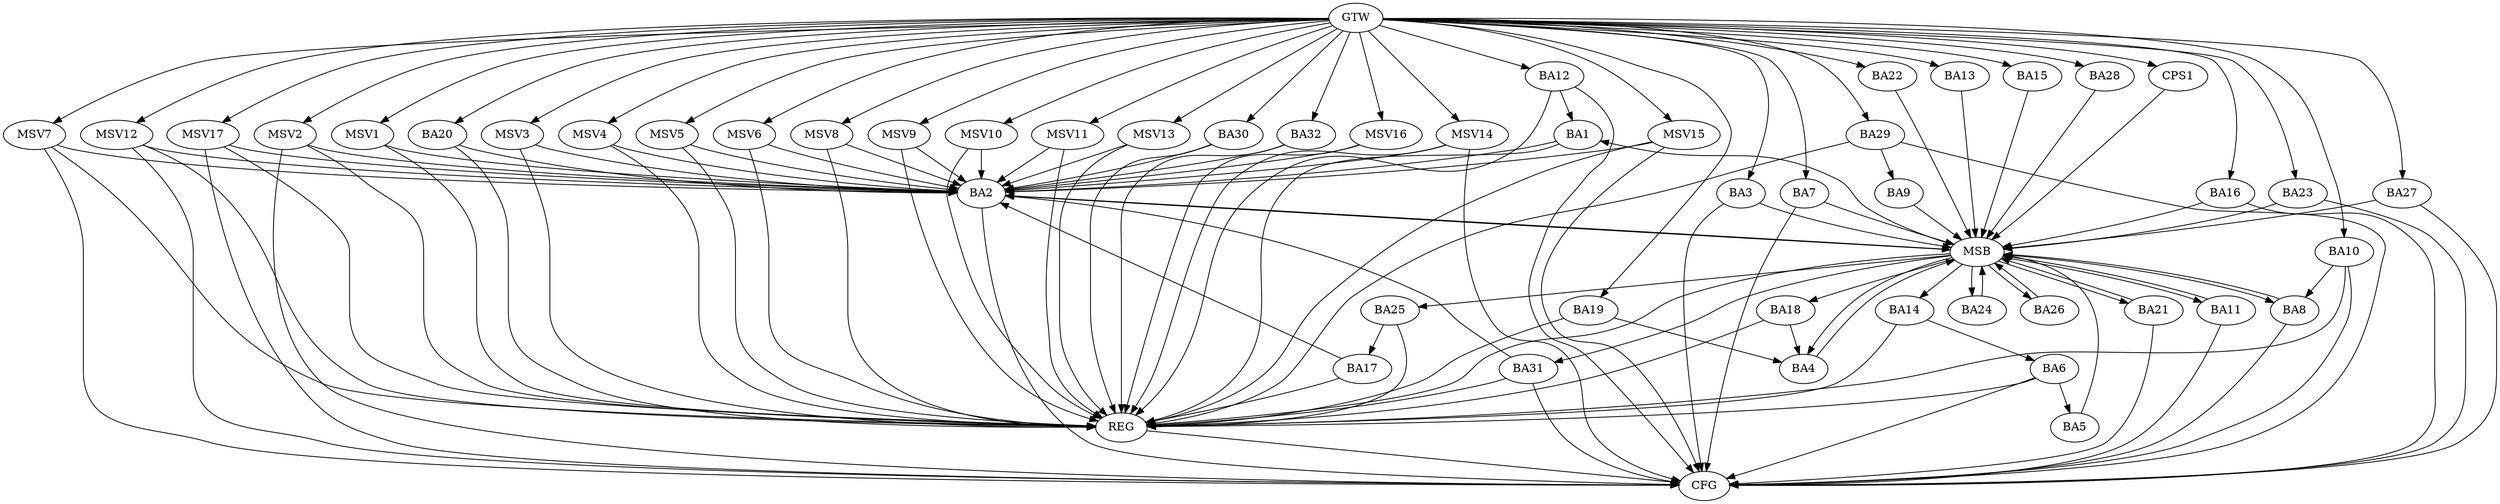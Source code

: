 strict digraph G {
  BA1 [ label="BA1" ];
  BA2 [ label="BA2" ];
  BA3 [ label="BA3" ];
  BA4 [ label="BA4" ];
  BA5 [ label="BA5" ];
  BA6 [ label="BA6" ];
  BA7 [ label="BA7" ];
  BA8 [ label="BA8" ];
  BA9 [ label="BA9" ];
  BA10 [ label="BA10" ];
  BA11 [ label="BA11" ];
  BA12 [ label="BA12" ];
  BA13 [ label="BA13" ];
  BA14 [ label="BA14" ];
  BA15 [ label="BA15" ];
  BA16 [ label="BA16" ];
  BA17 [ label="BA17" ];
  BA18 [ label="BA18" ];
  BA19 [ label="BA19" ];
  BA20 [ label="BA20" ];
  BA21 [ label="BA21" ];
  BA22 [ label="BA22" ];
  BA23 [ label="BA23" ];
  BA24 [ label="BA24" ];
  BA25 [ label="BA25" ];
  BA26 [ label="BA26" ];
  BA27 [ label="BA27" ];
  BA28 [ label="BA28" ];
  BA29 [ label="BA29" ];
  BA30 [ label="BA30" ];
  BA31 [ label="BA31" ];
  BA32 [ label="BA32" ];
  CPS1 [ label="CPS1" ];
  GTW [ label="GTW" ];
  REG [ label="REG" ];
  MSB [ label="MSB" ];
  CFG [ label="CFG" ];
  MSV1 [ label="MSV1" ];
  MSV2 [ label="MSV2" ];
  MSV3 [ label="MSV3" ];
  MSV4 [ label="MSV4" ];
  MSV5 [ label="MSV5" ];
  MSV6 [ label="MSV6" ];
  MSV7 [ label="MSV7" ];
  MSV8 [ label="MSV8" ];
  MSV9 [ label="MSV9" ];
  MSV10 [ label="MSV10" ];
  MSV11 [ label="MSV11" ];
  MSV12 [ label="MSV12" ];
  MSV13 [ label="MSV13" ];
  MSV14 [ label="MSV14" ];
  MSV15 [ label="MSV15" ];
  MSV16 [ label="MSV16" ];
  MSV17 [ label="MSV17" ];
  BA1 -> BA2;
  BA6 -> BA5;
  BA10 -> BA8;
  BA12 -> BA1;
  BA14 -> BA6;
  BA17 -> BA2;
  BA18 -> BA4;
  BA19 -> BA4;
  BA20 -> BA2;
  BA25 -> BA17;
  BA29 -> BA9;
  BA30 -> BA2;
  BA31 -> BA2;
  BA32 -> BA2;
  GTW -> BA3;
  GTW -> BA7;
  GTW -> BA10;
  GTW -> BA12;
  GTW -> BA13;
  GTW -> BA15;
  GTW -> BA16;
  GTW -> BA19;
  GTW -> BA20;
  GTW -> BA22;
  GTW -> BA23;
  GTW -> BA27;
  GTW -> BA28;
  GTW -> BA29;
  GTW -> BA30;
  GTW -> BA32;
  GTW -> CPS1;
  BA1 -> REG;
  BA6 -> REG;
  BA10 -> REG;
  BA12 -> REG;
  BA14 -> REG;
  BA17 -> REG;
  BA18 -> REG;
  BA19 -> REG;
  BA20 -> REG;
  BA25 -> REG;
  BA29 -> REG;
  BA30 -> REG;
  BA31 -> REG;
  BA32 -> REG;
  BA2 -> MSB;
  MSB -> BA1;
  MSB -> REG;
  BA3 -> MSB;
  MSB -> BA2;
  BA4 -> MSB;
  BA5 -> MSB;
  MSB -> BA4;
  BA7 -> MSB;
  BA8 -> MSB;
  BA9 -> MSB;
  BA11 -> MSB;
  BA13 -> MSB;
  MSB -> BA8;
  BA15 -> MSB;
  BA16 -> MSB;
  BA21 -> MSB;
  MSB -> BA18;
  BA22 -> MSB;
  BA23 -> MSB;
  MSB -> BA14;
  BA24 -> MSB;
  BA26 -> MSB;
  BA27 -> MSB;
  BA28 -> MSB;
  CPS1 -> MSB;
  MSB -> BA31;
  MSB -> BA26;
  MSB -> BA25;
  MSB -> BA24;
  MSB -> BA21;
  MSB -> BA11;
  BA23 -> CFG;
  BA7 -> CFG;
  BA8 -> CFG;
  BA2 -> CFG;
  BA27 -> CFG;
  BA31 -> CFG;
  BA6 -> CFG;
  BA21 -> CFG;
  BA10 -> CFG;
  BA16 -> CFG;
  BA3 -> CFG;
  BA29 -> CFG;
  BA11 -> CFG;
  BA12 -> CFG;
  REG -> CFG;
  MSV1 -> BA2;
  MSV2 -> BA2;
  MSV3 -> BA2;
  MSV4 -> BA2;
  MSV5 -> BA2;
  MSV6 -> BA2;
  GTW -> MSV1;
  MSV1 -> REG;
  GTW -> MSV2;
  MSV2 -> REG;
  MSV2 -> CFG;
  GTW -> MSV3;
  MSV3 -> REG;
  GTW -> MSV4;
  MSV4 -> REG;
  GTW -> MSV5;
  MSV5 -> REG;
  GTW -> MSV6;
  MSV6 -> REG;
  MSV7 -> BA2;
  GTW -> MSV7;
  MSV7 -> REG;
  MSV7 -> CFG;
  MSV8 -> BA2;
  GTW -> MSV8;
  MSV8 -> REG;
  MSV9 -> BA2;
  GTW -> MSV9;
  MSV9 -> REG;
  MSV10 -> BA2;
  GTW -> MSV10;
  MSV10 -> REG;
  MSV11 -> BA2;
  GTW -> MSV11;
  MSV11 -> REG;
  MSV12 -> BA2;
  GTW -> MSV12;
  MSV12 -> REG;
  MSV12 -> CFG;
  MSV13 -> BA2;
  GTW -> MSV13;
  MSV13 -> REG;
  MSV14 -> BA2;
  GTW -> MSV14;
  MSV14 -> REG;
  MSV14 -> CFG;
  MSV15 -> BA2;
  GTW -> MSV15;
  MSV15 -> REG;
  MSV15 -> CFG;
  MSV16 -> BA2;
  GTW -> MSV16;
  MSV16 -> REG;
  MSV17 -> BA2;
  GTW -> MSV17;
  MSV17 -> REG;
  MSV17 -> CFG;
}
